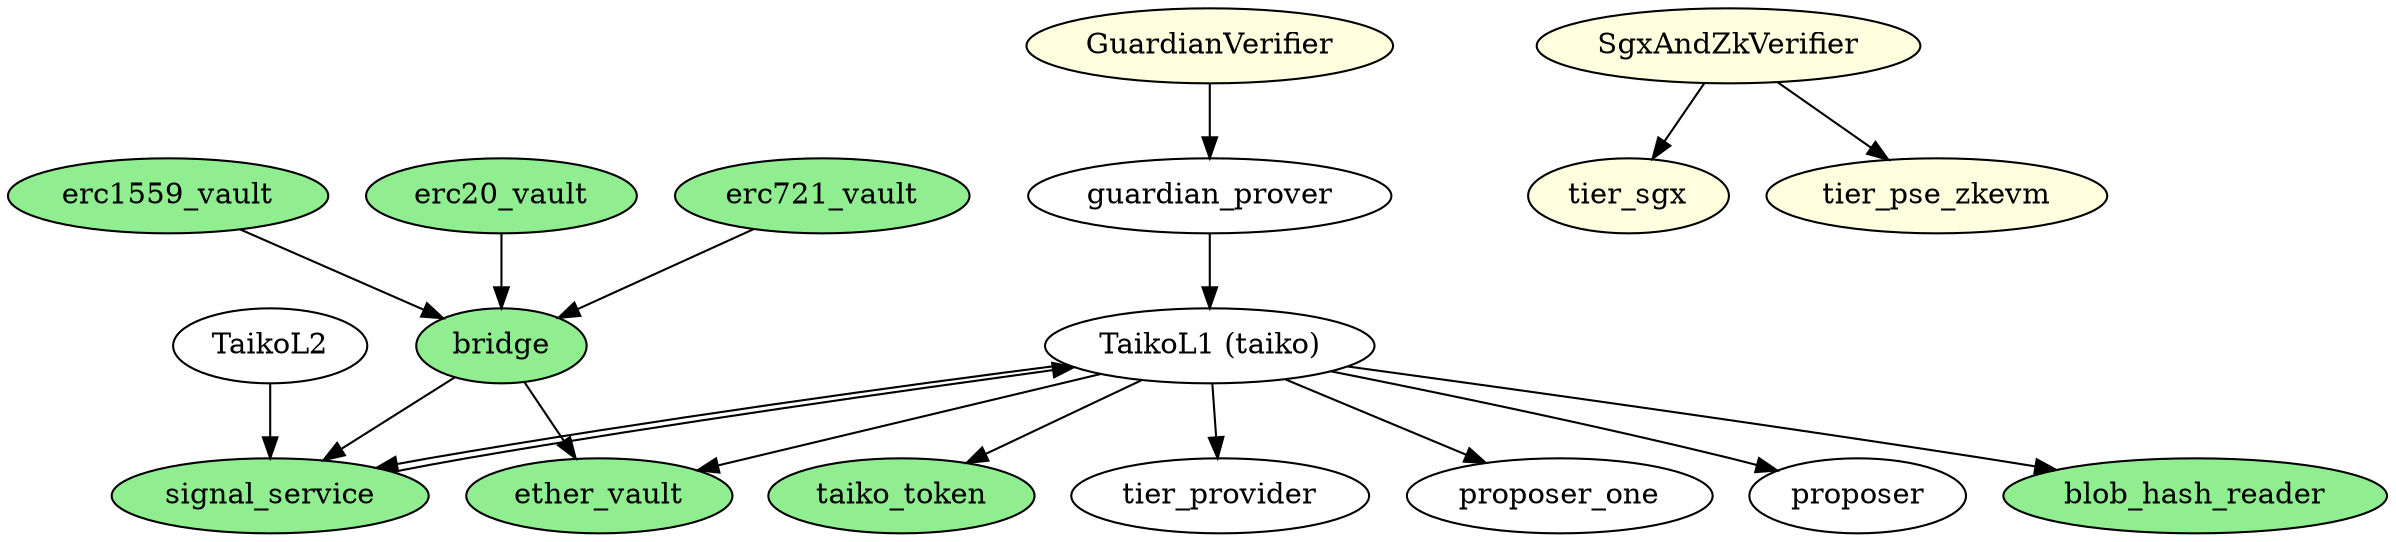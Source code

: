 digraph G {
  taiko [label="TaikoL1 (taiko)"]
  taiko_l2 [label="TaikoL2"]
  erc1559_vault [style=filled, fillcolor=lightgreen]
  erc20_vault [style=filled, fillcolor=lightgreen]
  erc721_vault [style=filled, fillcolor=lightgreen]
  signal_service [style=filled, fillcolor=lightgreen]
  blob_hash_reader [style=filled, fillcolor=lightgreen]
  taiko_token [style=filled, fillcolor=lightgreen]
  ether_vault [style=filled, fillcolor=lightgreen]
  bridge [style=filled, fillcolor=lightgreen]


  SgxAndZkVerifier [style=filled, fillcolor=lightyellow]
  GuardianVerifier [style=filled, fillcolor=lightyellow]
  tier_sgx [style=filled, fillcolor=lightyellow]
  tier_pse_zkevm [style=filled, fillcolor=lightyellow]


  rankdir=TB;
  erc1559_vault -> bridge;
  erc20_vault -> bridge;
  erc721_vault -> bridge;
  bridge -> ether_vault;
  bridge -> signal_service;
  // bridge -> taiko;
  taiko_l2 -> signal_service;
  taiko -> tier_provider;
  taiko -> signal_service;
  taiko -> blob_hash_reader;
  taiko -> proposer_one;
  taiko -> proposer;
  taiko -> taiko_token;
  taiko -> ether_vault;
  guardian_prover -> taiko;
  signal_service -> taiko;
  SgxAndZkVerifier -> tier_sgx;
  SgxAndZkVerifier -> tier_pse_zkevm;
  GuardianVerifier -> guardian_prover;
}

// dot -Tpdf contract_graph.dot -o contract_graph.pdf